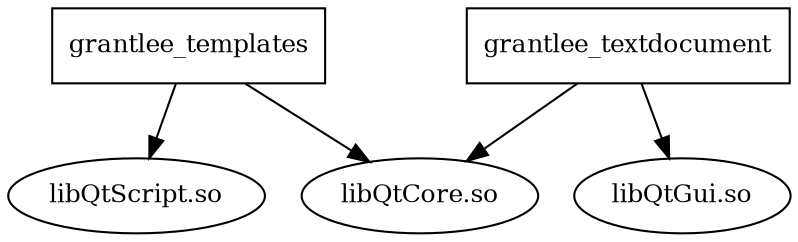digraph GG {
  node [
    fontsize = "12"
  ];
  "node27" [ label="libQtCore.so" shape="ellipse"];
  "node30" [ label="libQtGui.so" shape="ellipse"];
  "node28" [ label="libQtScript.so" shape="ellipse"];
  "node2" [ label="grantlee_templates" shape="polygon"];
  "node19" [ label="grantlee_textdocument" shape="polygon"];
  "node2" -> "node27"
  "node2" -> "node28"
  "node19" -> "node27"
  "node19" -> "node30"
}
